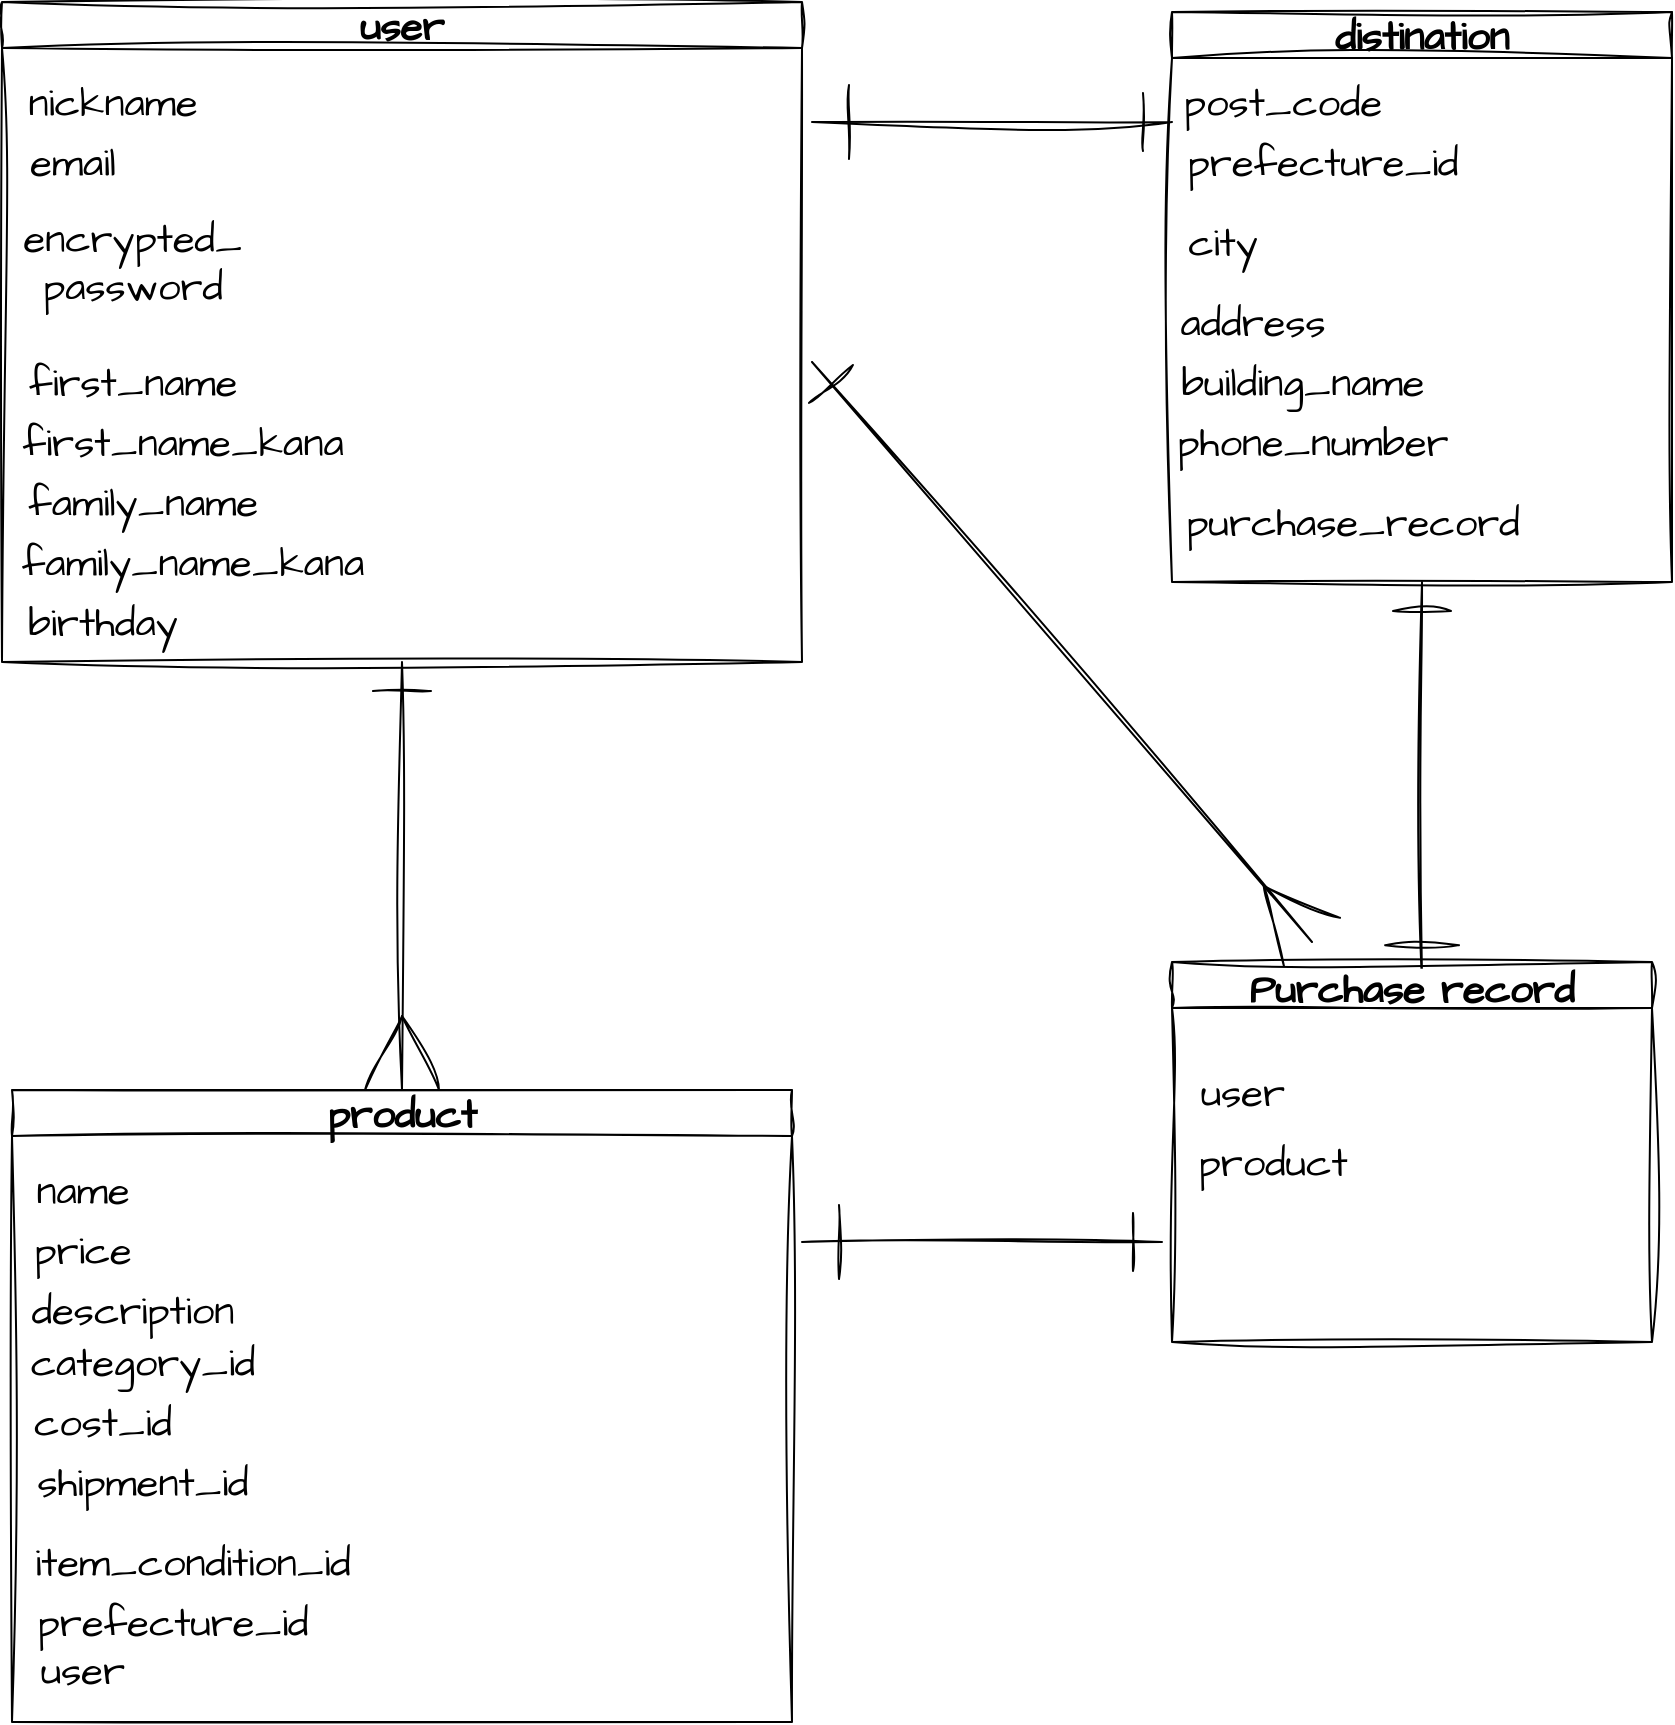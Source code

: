 <mxfile>
    <diagram id="51PxbVxEIkVnsZsS9i_U" name="ページ1">
        <mxGraphModel dx="1343" dy="713" grid="1" gridSize="10" guides="1" tooltips="1" connect="1" arrows="1" fold="1" page="1" pageScale="1" pageWidth="827" pageHeight="1169" math="0" shadow="0">
            <root>
                <mxCell id="0"/>
                <mxCell id="1" parent="0"/>
                <mxCell id="62" style="edgeStyle=none;sketch=1;hachureGap=4;jiggle=2;curveFitting=1;html=1;exitX=0.5;exitY=1;exitDx=0;exitDy=0;fontFamily=Architects Daughter;fontSource=https%3A%2F%2Ffonts.googleapis.com%2Fcss%3Ffamily%3DArchitects%2BDaughter;fontSize=16;startArrow=ERone;startFill=0;endArrow=ERmany;endFill=0;strokeWidth=1;rounded=0;targetPerimeterSpacing=0;endSize=35;startSize=27;" parent="1" source="2" target="14" edge="1">
                    <mxGeometry relative="1" as="geometry"/>
                </mxCell>
                <mxCell id="2" value="user" style="swimlane;whiteSpace=wrap;html=1;sketch=1;hachureGap=4;jiggle=2;curveFitting=1;fontFamily=Architects Daughter;fontSource=https%3A%2F%2Ffonts.googleapis.com%2Fcss%3Ffamily%3DArchitects%2BDaughter;fontSize=20;" parent="1" vertex="1">
                    <mxGeometry x="-5" y="40" width="400" height="330" as="geometry"/>
                </mxCell>
                <mxCell id="4" value="nickname" style="text;html=1;align=center;verticalAlign=middle;resizable=0;points=[];autosize=1;strokeColor=none;fillColor=none;fontSize=20;fontFamily=Architects Daughter;sketch=1;hachureGap=4;jiggle=2;curveFitting=1;fontSource=https%3A%2F%2Ffonts.googleapis.com%2Fcss%3Ffamily%3DArchitects%2BDaughter;" parent="2" vertex="1">
                    <mxGeometry y="30" width="110" height="40" as="geometry"/>
                </mxCell>
                <mxCell id="5" value="email" style="text;html=1;align=center;verticalAlign=middle;resizable=0;points=[];autosize=1;strokeColor=none;fillColor=none;fontSize=20;fontFamily=Architects Daughter;sketch=1;hachureGap=4;jiggle=2;curveFitting=1;fontSource=https%3A%2F%2Ffonts.googleapis.com%2Fcss%3Ffamily%3DArchitects%2BDaughter;" parent="2" vertex="1">
                    <mxGeometry y="60" width="70" height="40" as="geometry"/>
                </mxCell>
                <mxCell id="6" value="encrypted_&lt;br&gt;password" style="text;html=1;align=center;verticalAlign=middle;resizable=0;points=[];autosize=1;strokeColor=none;fillColor=none;fontSize=20;fontFamily=Architects Daughter;sketch=1;hachureGap=4;jiggle=2;curveFitting=1;fontSource=https%3A%2F%2Ffonts.googleapis.com%2Fcss%3Ffamily%3DArchitects%2BDaughter;" parent="2" vertex="1">
                    <mxGeometry y="100" width="130" height="60" as="geometry"/>
                </mxCell>
                <mxCell id="8" value="first_name" style="text;html=1;align=center;verticalAlign=middle;resizable=0;points=[];autosize=1;strokeColor=none;fillColor=none;fontSize=20;fontFamily=Architects Daughter;sketch=1;hachureGap=4;jiggle=2;curveFitting=1;fontSource=https%3A%2F%2Ffonts.googleapis.com%2Fcss%3Ffamily%3DArchitects%2BDaughter;" parent="2" vertex="1">
                    <mxGeometry y="170" width="130" height="40" as="geometry"/>
                </mxCell>
                <mxCell id="9" value="first_name_kana" style="text;html=1;align=center;verticalAlign=middle;resizable=0;points=[];autosize=1;strokeColor=none;fillColor=none;fontSize=20;fontFamily=Architects Daughter;sketch=1;hachureGap=4;jiggle=2;curveFitting=1;fontSource=https%3A%2F%2Ffonts.googleapis.com%2Fcss%3Ffamily%3DArchitects%2BDaughter;" parent="2" vertex="1">
                    <mxGeometry y="200" width="180" height="40" as="geometry"/>
                </mxCell>
                <mxCell id="10" value="family_name" style="text;html=1;align=center;verticalAlign=middle;resizable=0;points=[];autosize=1;strokeColor=none;fillColor=none;fontSize=20;fontFamily=Architects Daughter;sketch=1;hachureGap=4;jiggle=2;curveFitting=1;fontSource=https%3A%2F%2Ffonts.googleapis.com%2Fcss%3Ffamily%3DArchitects%2BDaughter;" parent="2" vertex="1">
                    <mxGeometry y="230" width="140" height="40" as="geometry"/>
                </mxCell>
                <mxCell id="11" value="family_name_kana" style="text;html=1;align=center;verticalAlign=middle;resizable=0;points=[];autosize=1;strokeColor=none;fillColor=none;fontSize=20;fontFamily=Architects Daughter;sketch=1;hachureGap=4;jiggle=2;curveFitting=1;fontSource=https%3A%2F%2Ffonts.googleapis.com%2Fcss%3Ffamily%3DArchitects%2BDaughter;" parent="2" vertex="1">
                    <mxGeometry y="260" width="190" height="40" as="geometry"/>
                </mxCell>
                <mxCell id="12" value="birthday" style="text;html=1;align=center;verticalAlign=middle;resizable=0;points=[];autosize=1;strokeColor=none;fillColor=none;fontSize=20;fontFamily=Architects Daughter;sketch=1;hachureGap=4;jiggle=2;curveFitting=1;fontSource=https%3A%2F%2Ffonts.googleapis.com%2Fcss%3Ffamily%3DArchitects%2BDaughter;" parent="2" vertex="1">
                    <mxGeometry y="290" width="100" height="40" as="geometry"/>
                </mxCell>
                <mxCell id="14" value="product" style="swimlane;whiteSpace=wrap;html=1;sketch=1;hachureGap=4;jiggle=2;curveFitting=1;fontFamily=Architects Daughter;fontSource=https%3A%2F%2Ffonts.googleapis.com%2Fcss%3Ffamily%3DArchitects%2BDaughter;fontSize=20;" parent="1" vertex="1">
                    <mxGeometry y="584" width="390" height="316" as="geometry"/>
                </mxCell>
                <mxCell id="15" value="name" style="text;html=1;align=center;verticalAlign=middle;resizable=0;points=[];autosize=1;strokeColor=none;fillColor=none;fontSize=20;fontFamily=Architects Daughter;sketch=1;hachureGap=4;jiggle=2;curveFitting=1;fontSource=https%3A%2F%2Ffonts.googleapis.com%2Fcss%3Ffamily%3DArchitects%2BDaughter;" parent="14" vertex="1">
                    <mxGeometry y="30" width="70" height="40" as="geometry"/>
                </mxCell>
                <mxCell id="17" value="price" style="text;html=1;align=center;verticalAlign=middle;resizable=0;points=[];autosize=1;strokeColor=none;fillColor=none;fontSize=20;fontFamily=Architects Daughter;sketch=1;hachureGap=4;jiggle=2;curveFitting=1;fontSource=https%3A%2F%2Ffonts.googleapis.com%2Fcss%3Ffamily%3DArchitects%2BDaughter;" parent="14" vertex="1">
                    <mxGeometry y="60" width="70" height="40" as="geometry"/>
                </mxCell>
                <mxCell id="18" value="description" style="text;html=1;align=center;verticalAlign=middle;resizable=0;points=[];autosize=1;strokeColor=none;fillColor=none;fontSize=20;fontFamily=Architects Daughter;sketch=1;hachureGap=4;jiggle=2;curveFitting=1;fontSource=https%3A%2F%2Ffonts.googleapis.com%2Fcss%3Ffamily%3DArchitects%2BDaughter;" parent="14" vertex="1">
                    <mxGeometry y="90" width="120" height="40" as="geometry"/>
                </mxCell>
                <mxCell id="20" value="cost_id" style="text;html=1;align=center;verticalAlign=middle;resizable=0;points=[];autosize=1;strokeColor=none;fillColor=none;fontSize=20;fontFamily=Architects Daughter;sketch=1;hachureGap=4;jiggle=2;curveFitting=1;fontSource=https%3A%2F%2Ffonts.googleapis.com%2Fcss%3Ffamily%3DArchitects%2BDaughter;" parent="14" vertex="1">
                    <mxGeometry y="146" width="90" height="40" as="geometry"/>
                </mxCell>
                <mxCell id="21" value="shipment_id" style="text;html=1;align=center;verticalAlign=middle;resizable=0;points=[];autosize=1;strokeColor=none;fillColor=none;fontSize=20;fontFamily=Architects Daughter;sketch=1;hachureGap=4;jiggle=2;curveFitting=1;fontSource=https%3A%2F%2Ffonts.googleapis.com%2Fcss%3Ffamily%3DArchitects%2BDaughter;" parent="14" vertex="1">
                    <mxGeometry y="176" width="130" height="40" as="geometry"/>
                </mxCell>
                <mxCell id="22" value="item_condition_id" style="text;html=1;align=center;verticalAlign=middle;resizable=0;points=[];autosize=1;strokeColor=none;fillColor=none;fontSize=20;fontFamily=Architects Daughter;sketch=1;hachureGap=4;jiggle=2;curveFitting=1;fontSource=https%3A%2F%2Ffonts.googleapis.com%2Fcss%3Ffamily%3DArchitects%2BDaughter;" parent="14" vertex="1">
                    <mxGeometry y="216" width="180" height="40" as="geometry"/>
                </mxCell>
                <mxCell id="23" value="prefecture_id" style="text;html=1;align=center;verticalAlign=middle;resizable=0;points=[];autosize=1;strokeColor=none;fillColor=none;fontSize=20;fontFamily=Architects Daughter;sketch=1;hachureGap=4;jiggle=2;curveFitting=1;fontSource=https%3A%2F%2Ffonts.googleapis.com%2Fcss%3Ffamily%3DArchitects%2BDaughter;" parent="14" vertex="1">
                    <mxGeometry y="246" width="160" height="40" as="geometry"/>
                </mxCell>
                <mxCell id="25" value="user" style="text;html=1;align=center;verticalAlign=middle;resizable=0;points=[];autosize=1;strokeColor=none;fillColor=none;fontSize=20;fontFamily=Architects Daughter;sketch=1;hachureGap=4;jiggle=2;curveFitting=1;fontSource=https%3A%2F%2Ffonts.googleapis.com%2Fcss%3Ffamily%3DArchitects%2BDaughter;" parent="14" vertex="1">
                    <mxGeometry y="270" width="70" height="40" as="geometry"/>
                </mxCell>
                <mxCell id="117" value="category_id" style="text;html=1;align=center;verticalAlign=middle;resizable=0;points=[];autosize=1;strokeColor=none;fillColor=none;fontSize=20;fontFamily=Architects Daughter;sketch=1;hachureGap=4;jiggle=2;curveFitting=1;fontSource=https%3A%2F%2Ffonts.googleapis.com%2Fcss%3Ffamily%3DArchitects%2BDaughter;" vertex="1" parent="14">
                    <mxGeometry x="-5" y="116" width="140" height="40" as="geometry"/>
                </mxCell>
                <mxCell id="64" style="edgeStyle=none;rounded=0;sketch=1;hachureGap=4;jiggle=2;curveFitting=1;html=1;strokeWidth=1;fontFamily=Architects Daughter;fontSource=https%3A%2F%2Ffonts.googleapis.com%2Fcss%3Ffamily%3DArchitects%2BDaughter;fontSize=16;startArrow=ERone;startFill=0;endArrow=ERone;endFill=0;startSize=27;endSize=35;targetPerimeterSpacing=0;" parent="1" edge="1">
                    <mxGeometry relative="1" as="geometry">
                        <mxPoint x="400" y="100" as="targetPoint"/>
                        <mxPoint x="580" y="100" as="sourcePoint"/>
                    </mxGeometry>
                </mxCell>
                <mxCell id="43" value="distination" style="swimlane;whiteSpace=wrap;html=1;sketch=1;hachureGap=4;jiggle=2;curveFitting=1;fontFamily=Architects Daughter;fontSource=https%3A%2F%2Ffonts.googleapis.com%2Fcss%3Ffamily%3DArchitects%2BDaughter;fontSize=20;" parent="1" vertex="1">
                    <mxGeometry x="580" y="45" width="250" height="285" as="geometry"/>
                </mxCell>
                <mxCell id="48" value="post_code" style="text;html=1;align=center;verticalAlign=middle;resizable=0;points=[];autosize=1;strokeColor=none;fillColor=none;fontSize=20;fontFamily=Architects Daughter;sketch=1;hachureGap=4;jiggle=2;curveFitting=1;fontSource=https%3A%2F%2Ffonts.googleapis.com%2Fcss%3Ffamily%3DArchitects%2BDaughter;" parent="43" vertex="1">
                    <mxGeometry x="-5" y="25" width="120" height="40" as="geometry"/>
                </mxCell>
                <mxCell id="49" value="prefecture_id" style="text;html=1;align=center;verticalAlign=middle;resizable=0;points=[];autosize=1;strokeColor=none;fillColor=none;fontSize=20;fontFamily=Architects Daughter;sketch=1;hachureGap=4;jiggle=2;curveFitting=1;fontSource=https%3A%2F%2Ffonts.googleapis.com%2Fcss%3Ffamily%3DArchitects%2BDaughter;" parent="43" vertex="1">
                    <mxGeometry x="-5" y="55" width="160" height="40" as="geometry"/>
                </mxCell>
                <mxCell id="50" value="city" style="text;html=1;align=center;verticalAlign=middle;resizable=0;points=[];autosize=1;strokeColor=none;fillColor=none;fontSize=20;fontFamily=Architects Daughter;sketch=1;hachureGap=4;jiggle=2;curveFitting=1;fontSource=https%3A%2F%2Ffonts.googleapis.com%2Fcss%3Ffamily%3DArchitects%2BDaughter;" parent="43" vertex="1">
                    <mxGeometry x="-5" y="95" width="60" height="40" as="geometry"/>
                </mxCell>
                <mxCell id="51" value="address" style="text;html=1;align=center;verticalAlign=middle;resizable=0;points=[];autosize=1;strokeColor=none;fillColor=none;fontSize=20;fontFamily=Architects Daughter;sketch=1;hachureGap=4;jiggle=2;curveFitting=1;fontSource=https%3A%2F%2Ffonts.googleapis.com%2Fcss%3Ffamily%3DArchitects%2BDaughter;" parent="43" vertex="1">
                    <mxGeometry x="-10" y="135" width="100" height="40" as="geometry"/>
                </mxCell>
                <mxCell id="52" value="building_name" style="text;html=1;align=center;verticalAlign=middle;resizable=0;points=[];autosize=1;strokeColor=none;fillColor=none;fontSize=20;fontFamily=Architects Daughter;sketch=1;hachureGap=4;jiggle=2;curveFitting=1;fontSource=https%3A%2F%2Ffonts.googleapis.com%2Fcss%3Ffamily%3DArchitects%2BDaughter;" parent="43" vertex="1">
                    <mxGeometry x="-5" y="165" width="140" height="40" as="geometry"/>
                </mxCell>
                <mxCell id="53" value="phone_number" style="text;html=1;align=center;verticalAlign=middle;resizable=0;points=[];autosize=1;strokeColor=none;fillColor=none;fontSize=20;fontFamily=Architects Daughter;sketch=1;hachureGap=4;jiggle=2;curveFitting=1;fontSource=https%3A%2F%2Ffonts.googleapis.com%2Fcss%3Ffamily%3DArchitects%2BDaughter;" parent="43" vertex="1">
                    <mxGeometry x="-10" y="195" width="160" height="40" as="geometry"/>
                </mxCell>
                <mxCell id="116" value="purchase_record" style="text;html=1;align=center;verticalAlign=middle;resizable=0;points=[];autosize=1;strokeColor=none;fillColor=none;fontSize=20;fontFamily=Architects Daughter;sketch=1;hachureGap=4;jiggle=2;curveFitting=1;fontSource=https%3A%2F%2Ffonts.googleapis.com%2Fcss%3Ffamily%3DArchitects%2BDaughter;" parent="43" vertex="1">
                    <mxGeometry x="-5" y="235" width="190" height="40" as="geometry"/>
                </mxCell>
                <mxCell id="63" style="edgeStyle=none;rounded=0;sketch=1;hachureGap=4;jiggle=2;curveFitting=1;html=1;strokeWidth=1;fontFamily=Architects Daughter;fontSource=https%3A%2F%2Ffonts.googleapis.com%2Fcss%3Ffamily%3DArchitects%2BDaughter;fontSize=16;startArrow=ERone;startFill=0;endArrow=ERone;endFill=0;startSize=27;endSize=35;targetPerimeterSpacing=0;entryX=0.521;entryY=0.053;entryDx=0;entryDy=0;entryPerimeter=0;exitX=0.5;exitY=1;exitDx=0;exitDy=0;" parent="1" source="43" target="97" edge="1">
                    <mxGeometry relative="1" as="geometry">
                        <mxPoint x="330" y="480" as="targetPoint"/>
                        <mxPoint x="450" y="370" as="sourcePoint"/>
                    </mxGeometry>
                </mxCell>
                <mxCell id="97" value="Purchase record" style="swimlane;sketch=1;hachureGap=4;jiggle=2;curveFitting=1;fontFamily=Architects Daughter;fontSource=https%3A%2F%2Ffonts.googleapis.com%2Fcss%3Ffamily%3DArchitects%2BDaughter;fontSize=20;" parent="1" vertex="1">
                    <mxGeometry x="580" y="520" width="240" height="190" as="geometry"/>
                </mxCell>
                <mxCell id="100" value="product" style="text;html=1;align=center;verticalAlign=middle;resizable=0;points=[];autosize=1;strokeColor=none;fillColor=none;fontSize=20;fontFamily=Architects Daughter;sketch=1;hachureGap=4;jiggle=2;curveFitting=1;fontSource=https%3A%2F%2Ffonts.googleapis.com%2Fcss%3Ffamily%3DArchitects%2BDaughter;" parent="97" vertex="1">
                    <mxGeometry y="80" width="100" height="40" as="geometry"/>
                </mxCell>
                <mxCell id="98" value="user" style="text;html=1;align=center;verticalAlign=middle;resizable=0;points=[];autosize=1;strokeColor=none;fillColor=none;fontSize=20;fontFamily=Architects Daughter;sketch=1;hachureGap=4;jiggle=2;curveFitting=1;fontSource=https%3A%2F%2Ffonts.googleapis.com%2Fcss%3Ffamily%3DArchitects%2BDaughter;" parent="97" vertex="1">
                    <mxGeometry y="45" width="70" height="40" as="geometry"/>
                </mxCell>
                <mxCell id="99" value="&lt;div style=&quot;color: rgb(212, 212, 212); background-color: rgb(30, 30, 30); font-family: Menlo, Monaco, &amp;quot;Courier New&amp;quot;, monospace; font-size: 12px; line-height: 18px;&quot;&gt;&lt;br&gt;&lt;/div&gt;" style="text;html=1;align=center;verticalAlign=middle;resizable=0;points=[];autosize=1;strokeColor=none;fillColor=none;fontSize=20;fontFamily=Architects Daughter;sketch=1;hachureGap=4;jiggle=2;curveFitting=1;fontSource=https%3A%2F%2Ffonts.googleapis.com%2Fcss%3Ffamily%3DArchitects%2BDaughter;" parent="97" vertex="1">
                    <mxGeometry x="40" y="35" width="20" height="30" as="geometry"/>
                </mxCell>
                <mxCell id="114" style="edgeStyle=none;sketch=1;hachureGap=4;jiggle=2;curveFitting=1;html=1;fontFamily=Architects Daughter;fontSource=https%3A%2F%2Ffonts.googleapis.com%2Fcss%3Ffamily%3DArchitects%2BDaughter;fontSize=16;startArrow=ERone;startFill=0;endArrow=ERmany;endFill=0;strokeWidth=1;rounded=0;targetPerimeterSpacing=0;endSize=35;startSize=27;" parent="1" edge="1">
                    <mxGeometry relative="1" as="geometry">
                        <mxPoint x="400" y="220" as="sourcePoint"/>
                        <mxPoint x="650" y="510" as="targetPoint"/>
                        <Array as="points"/>
                    </mxGeometry>
                </mxCell>
                <mxCell id="115" style="edgeStyle=none;rounded=0;sketch=1;hachureGap=4;jiggle=2;curveFitting=1;html=1;strokeWidth=1;fontFamily=Architects Daughter;fontSource=https%3A%2F%2Ffonts.googleapis.com%2Fcss%3Ffamily%3DArchitects%2BDaughter;fontSize=16;startArrow=ERone;startFill=0;endArrow=ERone;endFill=0;startSize=27;endSize=35;targetPerimeterSpacing=0;" parent="1" edge="1">
                    <mxGeometry relative="1" as="geometry">
                        <mxPoint x="395" y="660" as="targetPoint"/>
                        <mxPoint x="575" y="660" as="sourcePoint"/>
                    </mxGeometry>
                </mxCell>
            </root>
        </mxGraphModel>
    </diagram>
</mxfile>